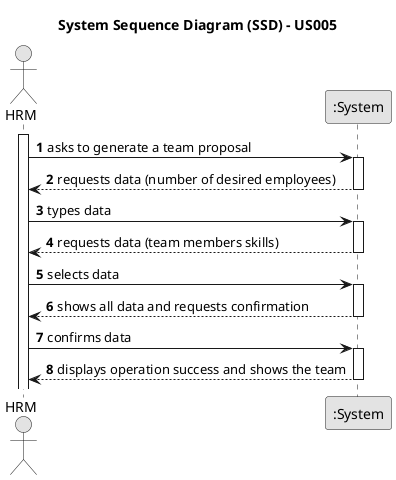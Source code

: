 @startuml
skinparam monochrome true
skinparam packageStyle rectangle
skinparam shadowing false

title System Sequence Diagram (SSD) - US005

autonumber

actor "HRM" as Employee
participant ":System" as System

activate Employee

    Employee -> System : asks to generate a team proposal
    activate System

        System --> Employee : requests data (number of desired employees)
    deactivate System

    Employee -> System : types data
    activate System

        System --> Employee : requests data (team members skills)
    deactivate System

    Employee -> System : selects data
    activate System

        System --> Employee : shows all data and requests confirmation
 deactivate System

       Employee -> System : confirms data
        activate System

            System --> Employee : displays operation success and shows the team
        deactivate System



@enduml